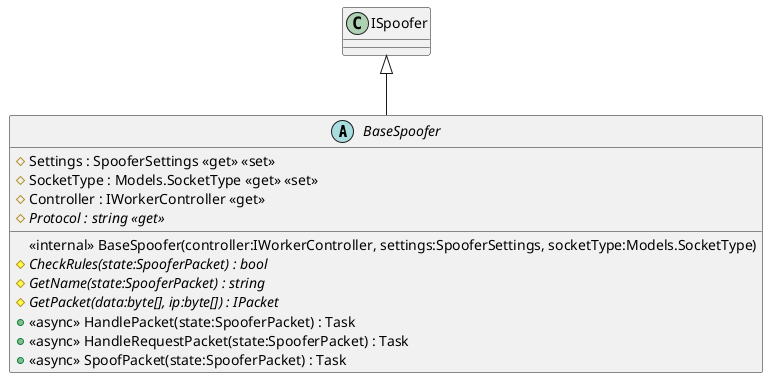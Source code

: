 @startuml
abstract class BaseSpoofer {
    # Settings : SpooferSettings <<get>> <<set>>
    # SocketType : Models.SocketType <<get>> <<set>>
    # Controller : IWorkerController <<get>>
    # {abstract} Protocol : string <<get>>
    <<internal>> BaseSpoofer(controller:IWorkerController, settings:SpooferSettings, socketType:Models.SocketType)
    # {abstract} CheckRules(state:SpooferPacket) : bool
    # {abstract} GetName(state:SpooferPacket) : string
    # {abstract} GetPacket(data:byte[], ip:byte[]) : IPacket
    + <<async>> HandlePacket(state:SpooferPacket) : Task
    + <<async>> HandleRequestPacket(state:SpooferPacket) : Task
    + <<async>> SpoofPacket(state:SpooferPacket) : Task
}
ISpoofer <|-- BaseSpoofer
@enduml
